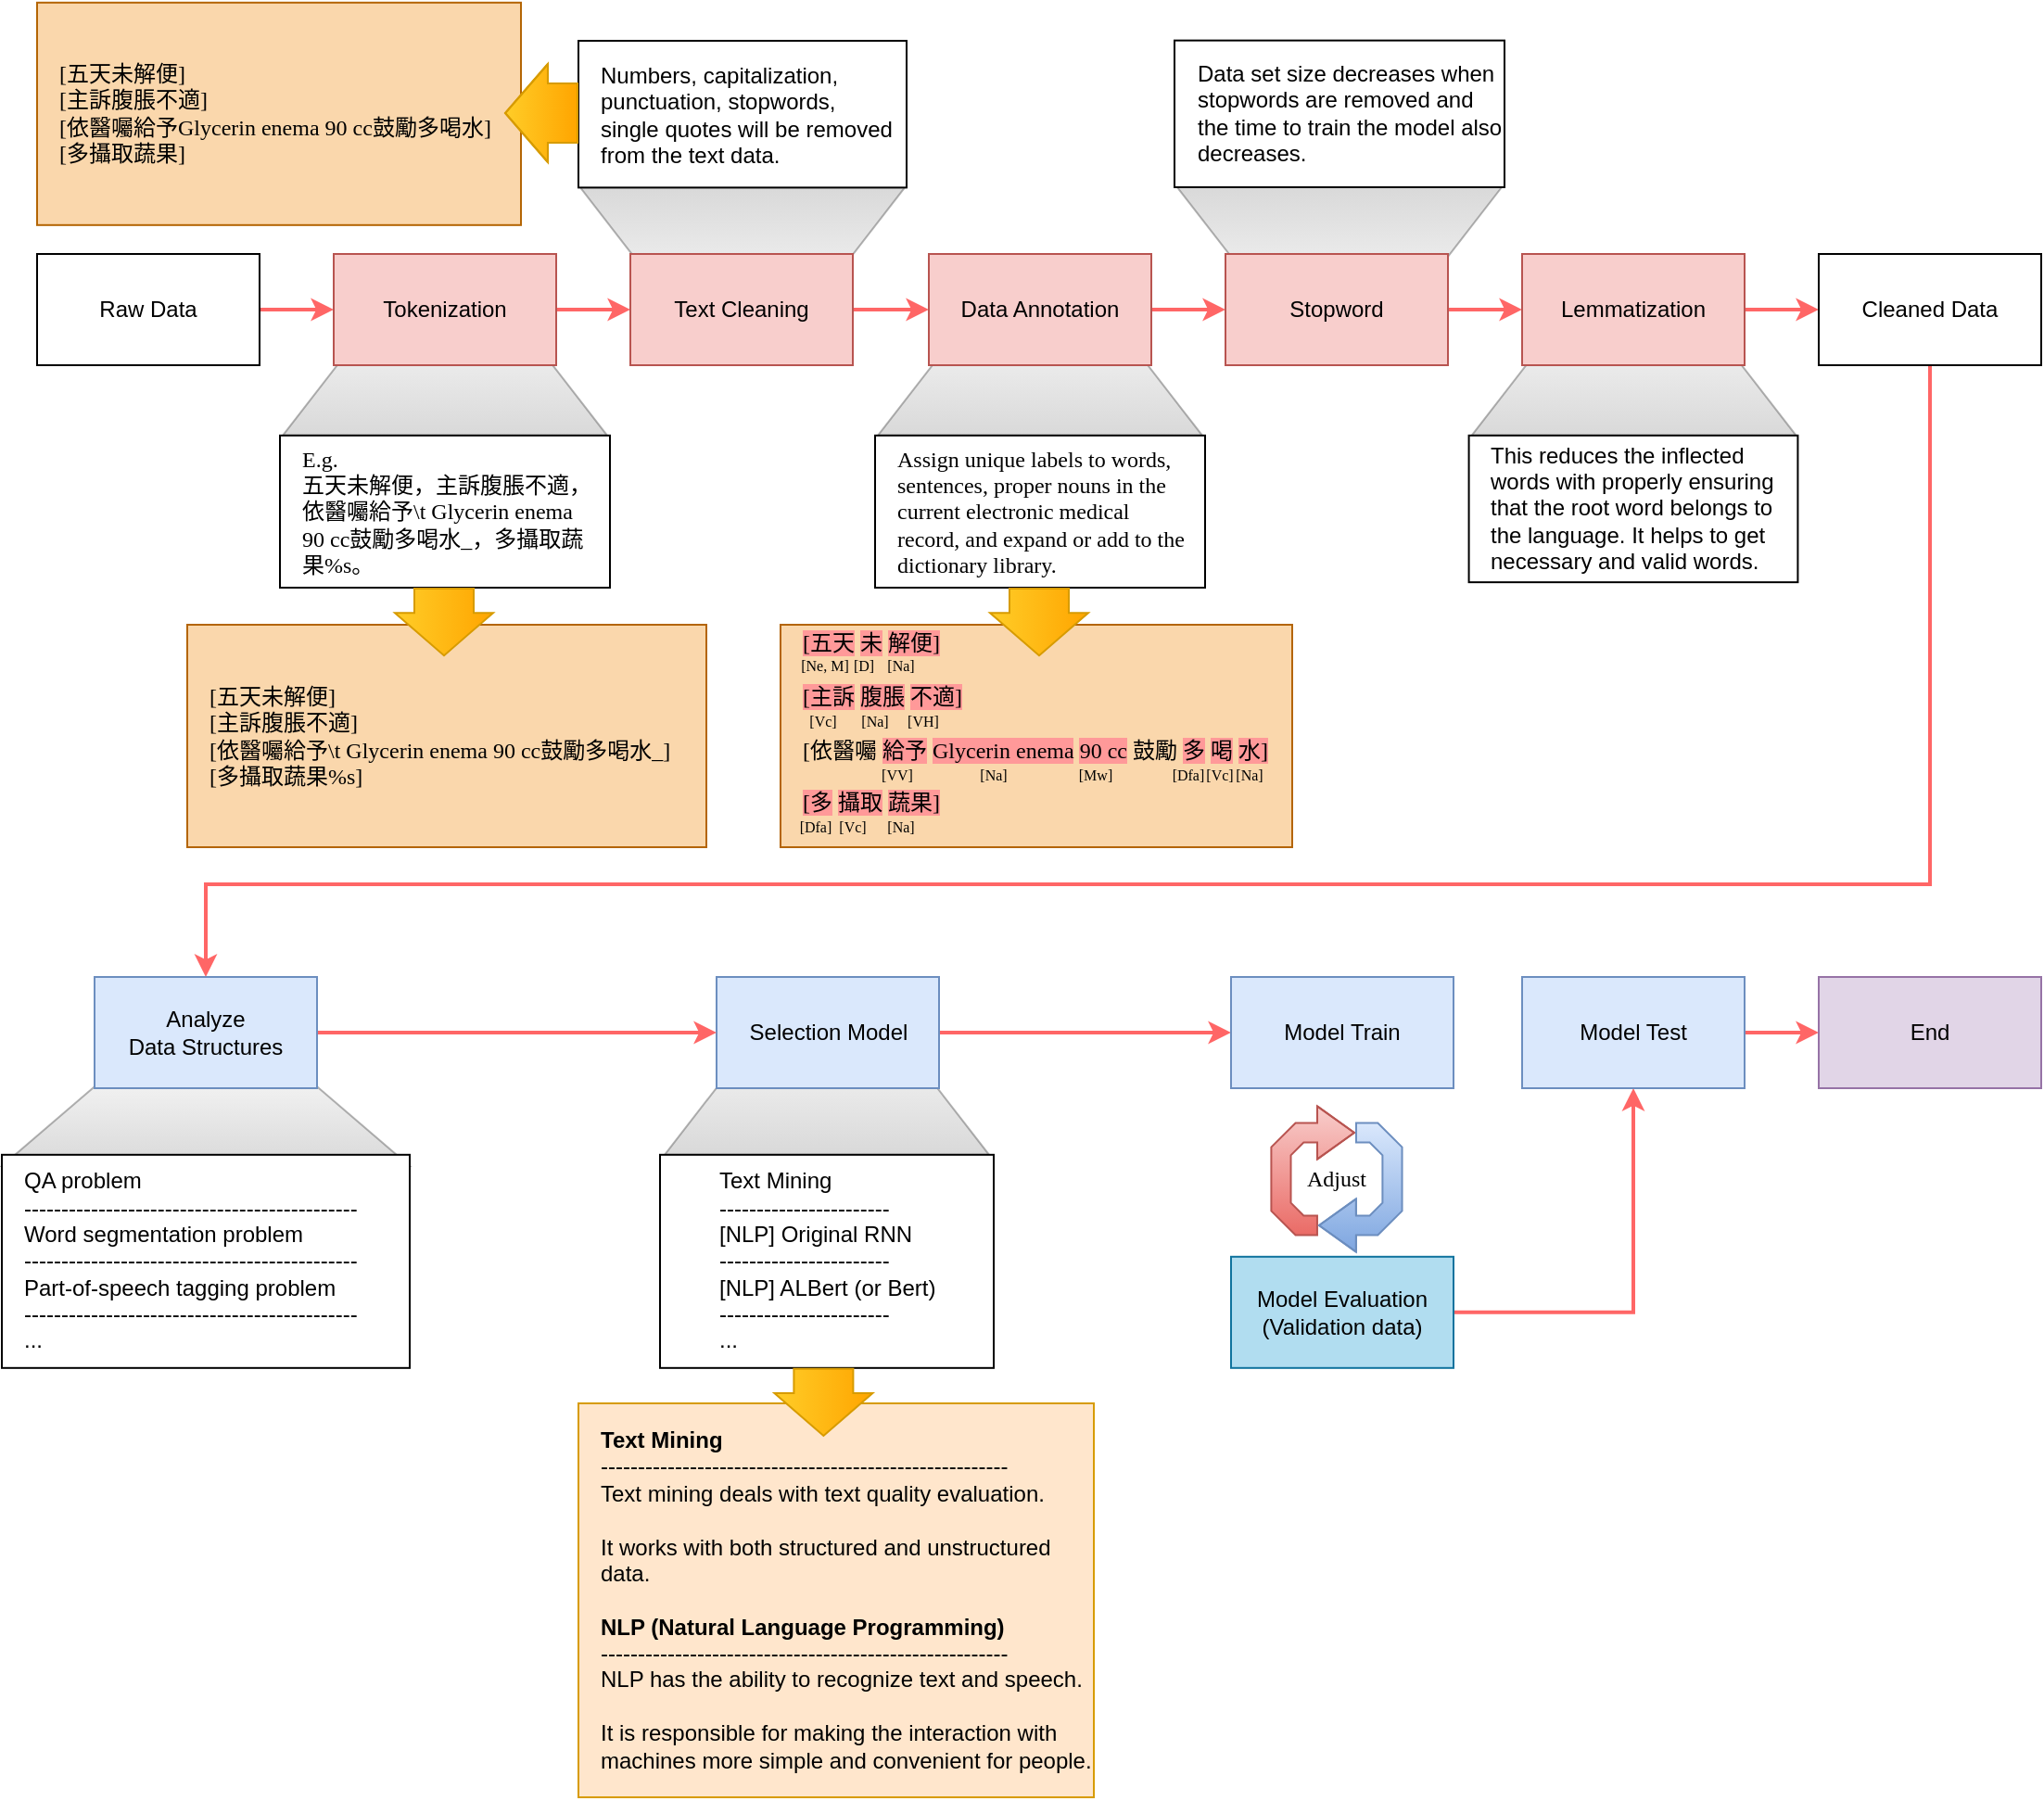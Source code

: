 <mxfile version="20.1.3" type="github">
  <diagram id="Zx25M3AClAyr3ApRom4A" name="第 1 页">
    <mxGraphModel dx="1018" dy="1804" grid="1" gridSize="10" guides="1" tooltips="1" connect="1" arrows="1" fold="1" page="1" pageScale="1" pageWidth="827" pageHeight="1169" math="0" shadow="0">
      <root>
        <mxCell id="0" />
        <mxCell id="1" parent="0" />
        <mxCell id="XAdjJmqiMd-QfN4BobAi-1" value="" style="shape=trapezoid;perimeter=trapezoidPerimeter;whiteSpace=wrap;html=1;fixedSize=1;rotation=0;size=70;fillColor=#f5f5f5;gradientColor=#b3b3b3;strokeColor=#666666;opacity=50;" vertex="1" parent="1">
          <mxGeometry x="20" y="552" width="220" height="60" as="geometry" />
        </mxCell>
        <mxCell id="XAdjJmqiMd-QfN4BobAi-2" value="" style="shape=trapezoid;perimeter=trapezoidPerimeter;whiteSpace=wrap;html=1;fixedSize=1;rotation=0;size=55;fillColor=#f5f5f5;gradientColor=#b3b3b3;strokeColor=#666666;opacity=50;" vertex="1" parent="1">
          <mxGeometry x="377.5" y="535" width="175" height="70.91" as="geometry" />
        </mxCell>
        <mxCell id="XAdjJmqiMd-QfN4BobAi-3" value="&lt;font style=&quot;font-size: 12px;&quot; face=&quot;Times New Roman&quot;&gt;&lt;span style=&quot;background-color: rgb(255, 153, 153);&quot;&gt;[五天&lt;/span&gt;&amp;nbsp;&lt;span style=&quot;background-color: rgb(255, 153, 153);&quot;&gt;未&lt;/span&gt;&amp;nbsp;&lt;span style=&quot;background-color: rgb(255, 153, 153);&quot;&gt;解便]&lt;br&gt;&lt;/span&gt;&lt;/font&gt;&lt;font style=&quot;&quot; face=&quot;Times New Roman&quot;&gt;&lt;br&gt;&lt;span style=&quot;font-size: 12px; background-color: rgb(255, 153, 153);&quot;&gt;[主訴&lt;/span&gt;&amp;nbsp;&lt;span style=&quot;font-size: 12px; background-color: rgb(255, 153, 153);&quot;&gt;腹脹&lt;/span&gt;&amp;nbsp;&lt;span style=&quot;font-size: 12px; background-color: rgb(255, 153, 153);&quot;&gt;不適]&lt;br&gt;&lt;br&gt;&lt;/span&gt;[依醫囑&amp;nbsp;&lt;span style=&quot;font-size: 12px; background-color: rgb(255, 153, 153);&quot;&gt;給予&lt;/span&gt;&amp;nbsp;&lt;span style=&quot;font-size: 12px; background-color: rgb(255, 153, 153);&quot;&gt;Glycerin enema&lt;/span&gt;&amp;nbsp;&lt;span style=&quot;font-size: 12px; background-color: rgb(255, 153, 153);&quot;&gt;90 cc&lt;/span&gt;&amp;nbsp;鼓勵&amp;nbsp;&lt;span style=&quot;font-size: 12px; background-color: rgb(255, 153, 153);&quot;&gt;多&lt;/span&gt;&amp;nbsp;&lt;span style=&quot;font-size: 12px; background-color: rgb(255, 153, 153);&quot;&gt;喝&lt;/span&gt;&amp;nbsp;&lt;span style=&quot;font-size: 12px; background-color: rgb(255, 153, 153);&quot;&gt;水]&lt;br&gt;&lt;/span&gt;&lt;br&gt;&lt;span style=&quot;font-size: 12px; background-color: rgb(255, 153, 153);&quot;&gt;[多&lt;/span&gt;&amp;nbsp;&lt;span style=&quot;font-size: 12px; background-color: rgb(255, 153, 153);&quot;&gt;攝取&lt;/span&gt;&amp;nbsp;&lt;span style=&quot;font-size: 12px; background-color: rgb(255, 153, 153);&quot;&gt;蔬果]&lt;br&gt;&lt;br&gt;&lt;/span&gt;&lt;/font&gt;" style="rounded=0;whiteSpace=wrap;html=1;align=left;spacingLeft=10;spacingRight=10;fillColor=#fad7ac;strokeColor=#b46504;" vertex="1" parent="1">
          <mxGeometry x="440" y="320" width="276" height="120" as="geometry" />
        </mxCell>
        <mxCell id="XAdjJmqiMd-QfN4BobAi-4" value="&lt;font style=&quot;font-size: 8px;&quot;&gt;[VV]&lt;/font&gt;" style="text;html=1;strokeColor=none;fillColor=none;align=center;verticalAlign=middle;whiteSpace=wrap;rounded=0;fontFamily=Times New Roman;fontSize=8;" vertex="1" parent="1">
          <mxGeometry x="480" y="391" width="46" height="20" as="geometry" />
        </mxCell>
        <mxCell id="XAdjJmqiMd-QfN4BobAi-5" value="&lt;font style=&quot;font-size: 8px;&quot;&gt;[Ne, M]&lt;/font&gt;" style="text;html=1;strokeColor=none;fillColor=none;align=center;verticalAlign=middle;whiteSpace=wrap;rounded=0;fontFamily=Times New Roman;fontSize=8;" vertex="1" parent="1">
          <mxGeometry x="441" y="332" width="46" height="20" as="geometry" />
        </mxCell>
        <mxCell id="XAdjJmqiMd-QfN4BobAi-6" value="&lt;font style=&quot;font-size: 8px;&quot;&gt;[D]&lt;/font&gt;" style="text;html=1;strokeColor=none;fillColor=none;align=center;verticalAlign=middle;whiteSpace=wrap;rounded=0;fontFamily=Times New Roman;fontSize=8;" vertex="1" parent="1">
          <mxGeometry x="462" y="332" width="46" height="20" as="geometry" />
        </mxCell>
        <mxCell id="XAdjJmqiMd-QfN4BobAi-7" value="&lt;font style=&quot;font-size: 8px;&quot;&gt;[Na]&lt;/font&gt;" style="text;html=1;strokeColor=none;fillColor=none;align=center;verticalAlign=middle;whiteSpace=wrap;rounded=0;fontFamily=Times New Roman;fontSize=8;" vertex="1" parent="1">
          <mxGeometry x="482" y="332" width="46" height="20" as="geometry" />
        </mxCell>
        <mxCell id="XAdjJmqiMd-QfN4BobAi-8" value="&lt;font style=&quot;font-size: 8px;&quot;&gt;[Na]&lt;/font&gt;" style="text;html=1;strokeColor=none;fillColor=none;align=center;verticalAlign=middle;whiteSpace=wrap;rounded=0;fontFamily=Times New Roman;fontSize=8;" vertex="1" parent="1">
          <mxGeometry x="532" y="391" width="46" height="20" as="geometry" />
        </mxCell>
        <mxCell id="XAdjJmqiMd-QfN4BobAi-9" value="&lt;font style=&quot;font-size: 8px;&quot;&gt;[Vc]&lt;/font&gt;" style="text;html=1;strokeColor=none;fillColor=none;align=center;verticalAlign=middle;whiteSpace=wrap;rounded=0;fontFamily=Times New Roman;fontSize=8;" vertex="1" parent="1">
          <mxGeometry x="440" y="361.5" width="46" height="20" as="geometry" />
        </mxCell>
        <mxCell id="XAdjJmqiMd-QfN4BobAi-10" value="&lt;font style=&quot;font-size: 8px;&quot;&gt;[Na]&lt;/font&gt;" style="text;html=1;strokeColor=none;fillColor=none;align=center;verticalAlign=middle;whiteSpace=wrap;rounded=0;fontFamily=Times New Roman;fontSize=8;" vertex="1" parent="1">
          <mxGeometry x="468" y="361.5" width="46" height="20" as="geometry" />
        </mxCell>
        <mxCell id="XAdjJmqiMd-QfN4BobAi-11" value="&lt;font style=&quot;font-size: 8px;&quot;&gt;[VH]&lt;/font&gt;" style="text;html=1;strokeColor=none;fillColor=none;align=center;verticalAlign=middle;whiteSpace=wrap;rounded=0;fontFamily=Times New Roman;fontSize=8;" vertex="1" parent="1">
          <mxGeometry x="494" y="361.5" width="46" height="20" as="geometry" />
        </mxCell>
        <mxCell id="XAdjJmqiMd-QfN4BobAi-12" value="&lt;font style=&quot;font-size: 8px;&quot;&gt;[Na]&lt;/font&gt;" style="text;html=1;strokeColor=none;fillColor=none;align=center;verticalAlign=middle;whiteSpace=wrap;rounded=0;fontFamily=Times New Roman;fontSize=8;" vertex="1" parent="1">
          <mxGeometry x="482" y="419" width="46" height="20" as="geometry" />
        </mxCell>
        <mxCell id="XAdjJmqiMd-QfN4BobAi-13" value="&lt;font style=&quot;font-size: 8px;&quot;&gt;[Dfa]&lt;/font&gt;" style="text;html=1;strokeColor=none;fillColor=none;align=center;verticalAlign=middle;whiteSpace=wrap;rounded=0;fontFamily=Times New Roman;fontSize=8;" vertex="1" parent="1">
          <mxGeometry x="637" y="391" width="46" height="20" as="geometry" />
        </mxCell>
        <mxCell id="XAdjJmqiMd-QfN4BobAi-14" value="&lt;font style=&quot;font-size: 8px;&quot;&gt;[Dfa]&lt;/font&gt;" style="text;html=1;strokeColor=none;fillColor=none;align=center;verticalAlign=middle;whiteSpace=wrap;rounded=0;fontFamily=Times New Roman;fontSize=8;" vertex="1" parent="1">
          <mxGeometry x="436" y="419" width="46" height="20" as="geometry" />
        </mxCell>
        <mxCell id="XAdjJmqiMd-QfN4BobAi-15" value="&lt;font style=&quot;font-size: 8px;&quot;&gt;[Vc]&lt;/font&gt;" style="text;html=1;strokeColor=none;fillColor=none;align=center;verticalAlign=middle;whiteSpace=wrap;rounded=0;fontFamily=Times New Roman;fontSize=8;" vertex="1" parent="1">
          <mxGeometry x="456" y="419" width="46" height="20" as="geometry" />
        </mxCell>
        <mxCell id="XAdjJmqiMd-QfN4BobAi-16" value="&lt;font style=&quot;font-size: 8px;&quot;&gt;[Mw]&lt;/font&gt;" style="text;html=1;strokeColor=none;fillColor=none;align=center;verticalAlign=middle;whiteSpace=wrap;rounded=0;fontFamily=Times New Roman;fontSize=8;" vertex="1" parent="1">
          <mxGeometry x="587" y="391" width="46" height="20" as="geometry" />
        </mxCell>
        <mxCell id="XAdjJmqiMd-QfN4BobAi-17" value="&lt;font style=&quot;font-size: 8px;&quot;&gt;[Na]&lt;/font&gt;" style="text;html=1;strokeColor=none;fillColor=none;align=center;verticalAlign=middle;whiteSpace=wrap;rounded=0;fontFamily=Times New Roman;fontSize=8;" vertex="1" parent="1">
          <mxGeometry x="670" y="391" width="46" height="20" as="geometry" />
        </mxCell>
        <mxCell id="XAdjJmqiMd-QfN4BobAi-18" value="&lt;font style=&quot;font-size: 8px;&quot;&gt;[Vc]&lt;/font&gt;" style="text;html=1;strokeColor=none;fillColor=none;align=center;verticalAlign=middle;whiteSpace=wrap;rounded=0;fontFamily=Times New Roman;fontSize=8;" vertex="1" parent="1">
          <mxGeometry x="654" y="391" width="46" height="20" as="geometry" />
        </mxCell>
        <mxCell id="XAdjJmqiMd-QfN4BobAi-19" value="" style="shape=trapezoid;perimeter=trapezoidPerimeter;whiteSpace=wrap;html=1;fixedSize=1;rotation=0;size=55;fillColor=#f5f5f5;gradientColor=#b3b3b3;strokeColor=#666666;opacity=50;" vertex="1" parent="1">
          <mxGeometry x="171.5" y="147" width="175" height="70.91" as="geometry" />
        </mxCell>
        <mxCell id="XAdjJmqiMd-QfN4BobAi-20" value="" style="shape=trapezoid;perimeter=trapezoidPerimeter;whiteSpace=wrap;html=1;fixedSize=1;rotation=0;size=55;fillColor=#f5f5f5;gradientColor=#b3b3b3;strokeColor=#666666;opacity=50;" vertex="1" parent="1">
          <mxGeometry x="492.5" y="147" width="175" height="70.91" as="geometry" />
        </mxCell>
        <mxCell id="XAdjJmqiMd-QfN4BobAi-21" value="" style="shape=trapezoid;perimeter=trapezoidPerimeter;whiteSpace=wrap;html=1;fixedSize=1;rotation=0;size=55;fillColor=#f5f5f5;gradientColor=#b3b3b3;strokeColor=#666666;opacity=50;" vertex="1" parent="1">
          <mxGeometry x="812.79" y="147" width="175" height="70.91" as="geometry" />
        </mxCell>
        <mxCell id="XAdjJmqiMd-QfN4BobAi-22" value="" style="shape=trapezoid;perimeter=trapezoidPerimeter;whiteSpace=wrap;html=1;fixedSize=1;rotation=-180;size=55;fillColor=#f5f5f5;gradientColor=#b3b3b3;strokeColor=#666666;opacity=50;" vertex="1" parent="1">
          <mxGeometry x="654" y="84" width="175" height="70.91" as="geometry" />
        </mxCell>
        <mxCell id="XAdjJmqiMd-QfN4BobAi-23" style="edgeStyle=orthogonalEdgeStyle;rounded=0;orthogonalLoop=1;jettySize=auto;html=1;exitX=1;exitY=0.5;exitDx=0;exitDy=0;entryX=0;entryY=0.5;entryDx=0;entryDy=0;strokeColor=#FF6666;strokeWidth=2;" edge="1" parent="1" source="XAdjJmqiMd-QfN4BobAi-24" target="XAdjJmqiMd-QfN4BobAi-26">
          <mxGeometry relative="1" as="geometry" />
        </mxCell>
        <mxCell id="XAdjJmqiMd-QfN4BobAi-24" value="Raw Data" style="rounded=0;whiteSpace=wrap;html=1;" vertex="1" parent="1">
          <mxGeometry x="39" y="120" width="120" height="60" as="geometry" />
        </mxCell>
        <mxCell id="XAdjJmqiMd-QfN4BobAi-25" style="edgeStyle=orthogonalEdgeStyle;rounded=0;orthogonalLoop=1;jettySize=auto;html=1;exitX=1;exitY=0.5;exitDx=0;exitDy=0;entryX=0;entryY=0.5;entryDx=0;entryDy=0;strokeColor=#FF6666;strokeWidth=2;" edge="1" parent="1" source="XAdjJmqiMd-QfN4BobAi-26" target="XAdjJmqiMd-QfN4BobAi-30">
          <mxGeometry relative="1" as="geometry" />
        </mxCell>
        <mxCell id="XAdjJmqiMd-QfN4BobAi-26" value="Tokenization" style="rounded=0;whiteSpace=wrap;html=1;fillColor=#f8cecc;strokeColor=#b85450;" vertex="1" parent="1">
          <mxGeometry x="199" y="120" width="120" height="60" as="geometry" />
        </mxCell>
        <mxCell id="XAdjJmqiMd-QfN4BobAi-27" value="" style="shape=trapezoid;perimeter=trapezoidPerimeter;whiteSpace=wrap;html=1;fixedSize=1;rotation=-180;size=55;fillColor=#f5f5f5;gradientColor=#b3b3b3;strokeColor=#666666;opacity=50;" vertex="1" parent="1">
          <mxGeometry x="332" y="84.18" width="175" height="70.91" as="geometry" />
        </mxCell>
        <mxCell id="XAdjJmqiMd-QfN4BobAi-28" value="Numbers, capitalization, punctuation, stopwords, &lt;br&gt;single quotes will be removed from the text data. " style="rounded=0;whiteSpace=wrap;html=1;align=left;spacingLeft=10;" vertex="1" parent="1">
          <mxGeometry x="331" y="5.01" width="177" height="79.17" as="geometry" />
        </mxCell>
        <mxCell id="XAdjJmqiMd-QfN4BobAi-29" style="edgeStyle=orthogonalEdgeStyle;rounded=0;orthogonalLoop=1;jettySize=auto;html=1;exitX=1;exitY=0.5;exitDx=0;exitDy=0;strokeColor=#FF6666;strokeWidth=2;" edge="1" parent="1" source="XAdjJmqiMd-QfN4BobAi-30" target="XAdjJmqiMd-QfN4BobAi-32">
          <mxGeometry relative="1" as="geometry" />
        </mxCell>
        <mxCell id="XAdjJmqiMd-QfN4BobAi-30" value="Text Cleaning" style="rounded=0;whiteSpace=wrap;html=1;fillColor=#f8cecc;strokeColor=#b85450;" vertex="1" parent="1">
          <mxGeometry x="359" y="120.0" width="120" height="60" as="geometry" />
        </mxCell>
        <mxCell id="XAdjJmqiMd-QfN4BobAi-31" style="edgeStyle=orthogonalEdgeStyle;rounded=0;orthogonalLoop=1;jettySize=auto;html=1;exitX=1;exitY=0.5;exitDx=0;exitDy=0;entryX=0;entryY=0.5;entryDx=0;entryDy=0;strokeColor=#FF6666;strokeWidth=2;" edge="1" parent="1" source="XAdjJmqiMd-QfN4BobAi-32" target="XAdjJmqiMd-QfN4BobAi-35">
          <mxGeometry relative="1" as="geometry" />
        </mxCell>
        <mxCell id="XAdjJmqiMd-QfN4BobAi-32" value="Data Annotation" style="rounded=0;whiteSpace=wrap;html=1;fillColor=#f8cecc;strokeColor=#b85450;" vertex="1" parent="1">
          <mxGeometry x="520" y="120" width="120" height="60" as="geometry" />
        </mxCell>
        <mxCell id="XAdjJmqiMd-QfN4BobAi-33" value="Data set size decreases when stopwords are removed and the time to train the model also decreases." style="rounded=0;whiteSpace=wrap;html=1;align=left;spacingLeft=10;" vertex="1" parent="1">
          <mxGeometry x="652.5" y="4.83" width="178" height="79.17" as="geometry" />
        </mxCell>
        <mxCell id="XAdjJmqiMd-QfN4BobAi-34" style="edgeStyle=orthogonalEdgeStyle;rounded=0;orthogonalLoop=1;jettySize=auto;html=1;exitX=1;exitY=0.5;exitDx=0;exitDy=0;entryX=0;entryY=0.5;entryDx=0;entryDy=0;strokeColor=#FF6666;strokeWidth=2;" edge="1" parent="1" source="XAdjJmqiMd-QfN4BobAi-35" target="XAdjJmqiMd-QfN4BobAi-38">
          <mxGeometry relative="1" as="geometry" />
        </mxCell>
        <mxCell id="XAdjJmqiMd-QfN4BobAi-35" value="Stopword" style="rounded=0;whiteSpace=wrap;html=1;fillColor=#f8cecc;strokeColor=#b85450;" vertex="1" parent="1">
          <mxGeometry x="680" y="120.0" width="120" height="60" as="geometry" />
        </mxCell>
        <mxCell id="XAdjJmqiMd-QfN4BobAi-36" value="This reduces the inflected words with properly ensuring that the root word belongs to the language. It helps to get necessary and valid words." style="rounded=0;whiteSpace=wrap;html=1;align=left;spacingLeft=10;" vertex="1" parent="1">
          <mxGeometry x="811.29" y="217.91" width="177.42" height="79.17" as="geometry" />
        </mxCell>
        <mxCell id="XAdjJmqiMd-QfN4BobAi-37" style="edgeStyle=orthogonalEdgeStyle;rounded=0;orthogonalLoop=1;jettySize=auto;html=1;exitX=1;exitY=0.5;exitDx=0;exitDy=0;entryX=0;entryY=0.5;entryDx=0;entryDy=0;fontSize=8;strokeColor=#FF6666;strokeWidth=2;" edge="1" parent="1" source="XAdjJmqiMd-QfN4BobAi-38" target="XAdjJmqiMd-QfN4BobAi-40">
          <mxGeometry relative="1" as="geometry" />
        </mxCell>
        <mxCell id="XAdjJmqiMd-QfN4BobAi-38" value="Lemmatization" style="rounded=0;whiteSpace=wrap;html=1;fillColor=#f8cecc;strokeColor=#b85450;" vertex="1" parent="1">
          <mxGeometry x="840" y="120" width="120" height="60" as="geometry" />
        </mxCell>
        <mxCell id="XAdjJmqiMd-QfN4BobAi-39" style="edgeStyle=orthogonalEdgeStyle;rounded=0;orthogonalLoop=1;jettySize=auto;html=1;exitX=0.5;exitY=1;exitDx=0;exitDy=0;entryX=0.5;entryY=0;entryDx=0;entryDy=0;fontSize=8;strokeColor=#FF6666;strokeWidth=2;" edge="1" parent="1" source="XAdjJmqiMd-QfN4BobAi-40" target="XAdjJmqiMd-QfN4BobAi-62">
          <mxGeometry relative="1" as="geometry">
            <Array as="points">
              <mxPoint x="1060" y="460" />
              <mxPoint x="130" y="460" />
            </Array>
          </mxGeometry>
        </mxCell>
        <mxCell id="XAdjJmqiMd-QfN4BobAi-40" value="Cleaned Data" style="rounded=0;whiteSpace=wrap;html=1;" vertex="1" parent="1">
          <mxGeometry x="1000" y="120" width="120" height="60" as="geometry" />
        </mxCell>
        <mxCell id="XAdjJmqiMd-QfN4BobAi-41" value="&lt;font face=&quot;Times New Roman&quot;&gt;Assign unique labels to words, sentences, proper nouns in the current electronic medical record, and expand or add to the dictionary library.&lt;/font&gt;" style="rounded=0;whiteSpace=wrap;html=1;align=left;spacingLeft=10;spacingRight=10;" vertex="1" parent="1">
          <mxGeometry x="491" y="217.91" width="178" height="82.09" as="geometry" />
        </mxCell>
        <mxCell id="XAdjJmqiMd-QfN4BobAi-42" value="" style="shape=flexArrow;endArrow=classic;html=1;rounded=0;fontFamily=Times New Roman;fontSize=12;fillColor=#ffcd28;strokeColor=#d79b00;width=32;endSize=7.33;gradientColor=#ffa500;gradientDirection=east;" edge="1" parent="1">
          <mxGeometry width="50" height="50" relative="1" as="geometry">
            <mxPoint x="579.5" y="300" as="sourcePoint" />
            <mxPoint x="579.5" y="337.08" as="targetPoint" />
            <Array as="points" />
          </mxGeometry>
        </mxCell>
        <mxCell id="XAdjJmqiMd-QfN4BobAi-43" value="&lt;font style=&quot;font-size: 12px;&quot; face=&quot;Times New Roman&quot;&gt;E.g.&lt;br&gt;五天未解便，主訴腹脹不適，依醫囑給予\t Glycerin enema 90 cc鼓勵多喝水_，多攝取蔬果%s。&lt;/font&gt;" style="rounded=0;whiteSpace=wrap;html=1;align=left;spacingLeft=10;spacingRight=10;" vertex="1" parent="1">
          <mxGeometry x="170" y="217.91" width="178" height="82.09" as="geometry" />
        </mxCell>
        <mxCell id="XAdjJmqiMd-QfN4BobAi-44" value="&lt;span style=&quot;font-family: &amp;quot;Times New Roman&amp;quot;;&quot;&gt;[五天未解便]&lt;br&gt;[主訴腹脹不適]&lt;br&gt;[依醫囑給予\t Glycerin enema 90 cc鼓勵多喝水_]&lt;br&gt;[多攝取蔬果%s]&lt;/span&gt;" style="rounded=0;whiteSpace=wrap;html=1;align=left;spacingLeft=10;spacingRight=10;fillColor=#fad7ac;strokeColor=#b46504;" vertex="1" parent="1">
          <mxGeometry x="120" y="320" width="280" height="120" as="geometry" />
        </mxCell>
        <mxCell id="XAdjJmqiMd-QfN4BobAi-45" value="" style="shape=flexArrow;endArrow=classic;html=1;rounded=0;fontFamily=Times New Roman;fontSize=12;fillColor=#ffcd28;strokeColor=#d79b00;width=32;endSize=7.33;gradientColor=#ffa500;gradientDirection=east;" edge="1" parent="1">
          <mxGeometry width="50" height="50" relative="1" as="geometry">
            <mxPoint x="258.5" y="300" as="sourcePoint" />
            <mxPoint x="258.5" y="337.08" as="targetPoint" />
            <Array as="points" />
          </mxGeometry>
        </mxCell>
        <mxCell id="XAdjJmqiMd-QfN4BobAi-46" style="edgeStyle=orthogonalEdgeStyle;rounded=0;orthogonalLoop=1;jettySize=auto;html=1;exitX=1;exitY=0.5;exitDx=0;exitDy=0;entryX=0;entryY=0.5;entryDx=0;entryDy=0;fontSize=8;strokeColor=#FF6666;strokeWidth=2;" edge="1" parent="1" source="XAdjJmqiMd-QfN4BobAi-47" target="XAdjJmqiMd-QfN4BobAi-51">
          <mxGeometry relative="1" as="geometry" />
        </mxCell>
        <mxCell id="XAdjJmqiMd-QfN4BobAi-47" value="Selection Model" style="rounded=0;whiteSpace=wrap;html=1;fillColor=#dae8fc;strokeColor=#6c8ebf;" vertex="1" parent="1">
          <mxGeometry x="405.5" y="510" width="120" height="60" as="geometry" />
        </mxCell>
        <mxCell id="XAdjJmqiMd-QfN4BobAi-48" value="Text Mining&lt;br&gt;-----------------------&lt;br&gt;[NLP] Original RNN&lt;br&gt;-----------------------&lt;br&gt;[NLP] ALBert (or Bert)&lt;br&gt;-----------------------&lt;br&gt;..." style="rounded=0;whiteSpace=wrap;html=1;align=left;spacingLeft=30;" vertex="1" parent="1">
          <mxGeometry x="375" y="605.91" width="180" height="115" as="geometry" />
        </mxCell>
        <mxCell id="XAdjJmqiMd-QfN4BobAi-49" value="&lt;b&gt;Text Mining&lt;/b&gt;&lt;br&gt;-------------------------------------------------------&lt;br&gt;Text mining deals with text quality evaluation.&lt;br&gt;&lt;br&gt;It works with both structured and unstructured data.&lt;br&gt;&lt;br&gt;&lt;b&gt;NLP (Natural Language Programming)&lt;/b&gt;&lt;br&gt;-------------------------------------------------------&lt;br&gt;NLP has the ability to recognize text and speech.&lt;br&gt;&lt;br&gt;It is responsible for making the interaction with machines more simple and convenient for people." style="rounded=0;whiteSpace=wrap;html=1;align=left;spacingLeft=10;fillColor=#ffe6cc;strokeColor=#d79b00;" vertex="1" parent="1">
          <mxGeometry x="331" y="740" width="278" height="212.5" as="geometry" />
        </mxCell>
        <mxCell id="XAdjJmqiMd-QfN4BobAi-50" value="" style="shape=flexArrow;endArrow=classic;html=1;rounded=0;fontFamily=Times New Roman;fontSize=12;fillColor=#ffcd28;strokeColor=#d79b00;width=32;endSize=7.33;gradientColor=#ffa500;gradientDirection=east;" edge="1" parent="1">
          <mxGeometry width="50" height="50" relative="1" as="geometry">
            <mxPoint x="463.2" y="720.91" as="sourcePoint" />
            <mxPoint x="463.2" y="757.99" as="targetPoint" />
            <Array as="points" />
          </mxGeometry>
        </mxCell>
        <mxCell id="XAdjJmqiMd-QfN4BobAi-51" value="Model Train" style="rounded=0;whiteSpace=wrap;html=1;fillColor=#dae8fc;strokeColor=#6c8ebf;" vertex="1" parent="1">
          <mxGeometry x="683" y="510" width="120" height="60" as="geometry" />
        </mxCell>
        <mxCell id="XAdjJmqiMd-QfN4BobAi-52" style="edgeStyle=orthogonalEdgeStyle;rounded=0;orthogonalLoop=1;jettySize=auto;html=1;exitX=1;exitY=0.5;exitDx=0;exitDy=0;entryX=0.5;entryY=1;entryDx=0;entryDy=0;fontSize=8;strokeColor=#FF6666;strokeWidth=2;" edge="1" parent="1" source="XAdjJmqiMd-QfN4BobAi-53" target="XAdjJmqiMd-QfN4BobAi-55">
          <mxGeometry relative="1" as="geometry" />
        </mxCell>
        <mxCell id="XAdjJmqiMd-QfN4BobAi-53" value="Model Evaluation&lt;br&gt;(Validation data)" style="rounded=0;whiteSpace=wrap;html=1;fillColor=#b1ddf0;strokeColor=#10739e;" vertex="1" parent="1">
          <mxGeometry x="683" y="660.91" width="120" height="60" as="geometry" />
        </mxCell>
        <mxCell id="XAdjJmqiMd-QfN4BobAi-54" style="edgeStyle=orthogonalEdgeStyle;rounded=0;orthogonalLoop=1;jettySize=auto;html=1;exitX=1;exitY=0.5;exitDx=0;exitDy=0;entryX=0;entryY=0.5;entryDx=0;entryDy=0;fontSize=8;strokeColor=#FF6666;strokeWidth=2;" edge="1" parent="1" source="XAdjJmqiMd-QfN4BobAi-55" target="XAdjJmqiMd-QfN4BobAi-56">
          <mxGeometry relative="1" as="geometry" />
        </mxCell>
        <mxCell id="XAdjJmqiMd-QfN4BobAi-55" value="Model Test" style="rounded=0;whiteSpace=wrap;html=1;fillColor=#dae8fc;strokeColor=#6c8ebf;" vertex="1" parent="1">
          <mxGeometry x="840" y="510" width="120" height="60" as="geometry" />
        </mxCell>
        <mxCell id="XAdjJmqiMd-QfN4BobAi-56" value="End" style="rounded=0;whiteSpace=wrap;html=1;fillColor=#e1d5e7;strokeColor=#9673a6;" vertex="1" parent="1">
          <mxGeometry x="1000" y="510" width="120" height="60" as="geometry" />
        </mxCell>
        <mxCell id="XAdjJmqiMd-QfN4BobAi-57" value="" style="shape=flexArrow;endArrow=classic;html=1;rounded=0;fontFamily=Times New Roman;fontSize=12;width=10.556;endSize=6.325;endWidth=17.068;fillColor=#f8cecc;strokeColor=#b85450;gradientColor=#ea6b66;" edge="1" parent="1">
          <mxGeometry width="50" height="50" relative="1" as="geometry">
            <mxPoint x="729.98" y="644" as="sourcePoint" />
            <mxPoint x="749.98" y="594" as="targetPoint" />
            <Array as="points">
              <mxPoint x="719.98" y="644" />
              <mxPoint x="709.98" y="634" />
              <mxPoint x="709.98" y="604" />
              <mxPoint x="719.98" y="594" />
            </Array>
          </mxGeometry>
        </mxCell>
        <mxCell id="XAdjJmqiMd-QfN4BobAi-58" value="" style="shape=flexArrow;endArrow=classic;html=1;rounded=0;fontFamily=Times New Roman;fontSize=12;width=10.556;endSize=6.325;endWidth=17.068;fillColor=#dae8fc;strokeColor=#6c8ebf;gradientColor=#7ea6e0;" edge="1" parent="1">
          <mxGeometry width="50" height="50" relative="1" as="geometry">
            <mxPoint x="749.98" y="594" as="sourcePoint" />
            <mxPoint x="729.98" y="644" as="targetPoint" />
            <Array as="points">
              <mxPoint x="759.98" y="594" />
              <mxPoint x="769.98" y="604" />
              <mxPoint x="769.98" y="634" />
              <mxPoint x="759.98" y="644" />
            </Array>
          </mxGeometry>
        </mxCell>
        <mxCell id="XAdjJmqiMd-QfN4BobAi-59" value="Adjust" style="text;html=1;strokeColor=none;fillColor=none;align=center;verticalAlign=middle;whiteSpace=wrap;rounded=0;labelBackgroundColor=none;fontFamily=Times New Roman;fontSize=12;" vertex="1" parent="1">
          <mxGeometry x="710.02" y="604" width="60" height="30" as="geometry" />
        </mxCell>
        <mxCell id="XAdjJmqiMd-QfN4BobAi-60" value="QA problem&lt;br&gt;---------------------------------------------&lt;br&gt;Word segmentation problem&lt;br&gt;---------------------------------------------&lt;br&gt;Part-of-speech tagging problem&lt;br&gt;---------------------------------------------&lt;br&gt;..." style="rounded=0;whiteSpace=wrap;html=1;align=left;spacingLeft=10;" vertex="1" parent="1">
          <mxGeometry x="20" y="605.91" width="220" height="115" as="geometry" />
        </mxCell>
        <mxCell id="XAdjJmqiMd-QfN4BobAi-61" style="edgeStyle=orthogonalEdgeStyle;rounded=0;orthogonalLoop=1;jettySize=auto;html=1;exitX=1;exitY=0.5;exitDx=0;exitDy=0;fontSize=8;strokeColor=#FF6666;strokeWidth=2;" edge="1" parent="1" source="XAdjJmqiMd-QfN4BobAi-62" target="XAdjJmqiMd-QfN4BobAi-47">
          <mxGeometry relative="1" as="geometry" />
        </mxCell>
        <mxCell id="XAdjJmqiMd-QfN4BobAi-62" value="Analyze &lt;br&gt;Data Structures" style="rounded=0;whiteSpace=wrap;html=1;fillColor=#dae8fc;strokeColor=#6c8ebf;" vertex="1" parent="1">
          <mxGeometry x="70" y="510" width="120" height="60" as="geometry" />
        </mxCell>
        <mxCell id="XAdjJmqiMd-QfN4BobAi-63" value="&lt;span style=&quot;font-family: &amp;quot;Times New Roman&amp;quot;;&quot;&gt;[五天未解便]&lt;br&gt;[主訴腹脹不適]&lt;br&gt;[依醫囑給予Glycerin enema 90 cc鼓勵多喝水]&lt;br&gt;[多攝取蔬果]&lt;/span&gt;" style="rounded=0;whiteSpace=wrap;html=1;align=left;spacingLeft=10;spacingRight=10;fillColor=#fad7ac;strokeColor=#b46504;" vertex="1" parent="1">
          <mxGeometry x="39" y="-15.59" width="261" height="120" as="geometry" />
        </mxCell>
        <mxCell id="XAdjJmqiMd-QfN4BobAi-64" value="" style="shape=flexArrow;endArrow=classic;html=1;rounded=0;fontFamily=Times New Roman;fontSize=12;fillColor=#ffcd28;strokeColor=#d79b00;width=32;endSize=7.33;gradientColor=#ffa500;gradientDirection=east;" edge="1" parent="1">
          <mxGeometry width="50" height="50" relative="1" as="geometry">
            <mxPoint x="331.0" y="44.01" as="sourcePoint" />
            <mxPoint x="291.0" y="44.01" as="targetPoint" />
            <Array as="points">
              <mxPoint x="251" y="44.01" />
            </Array>
          </mxGeometry>
        </mxCell>
      </root>
    </mxGraphModel>
  </diagram>
</mxfile>
